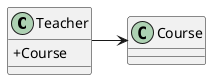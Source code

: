 @startuml
skinparam classAttributeIconSize 0 
class Teacher {
  +Course
}
class Course

Teacher -right--> Course

@enduml
